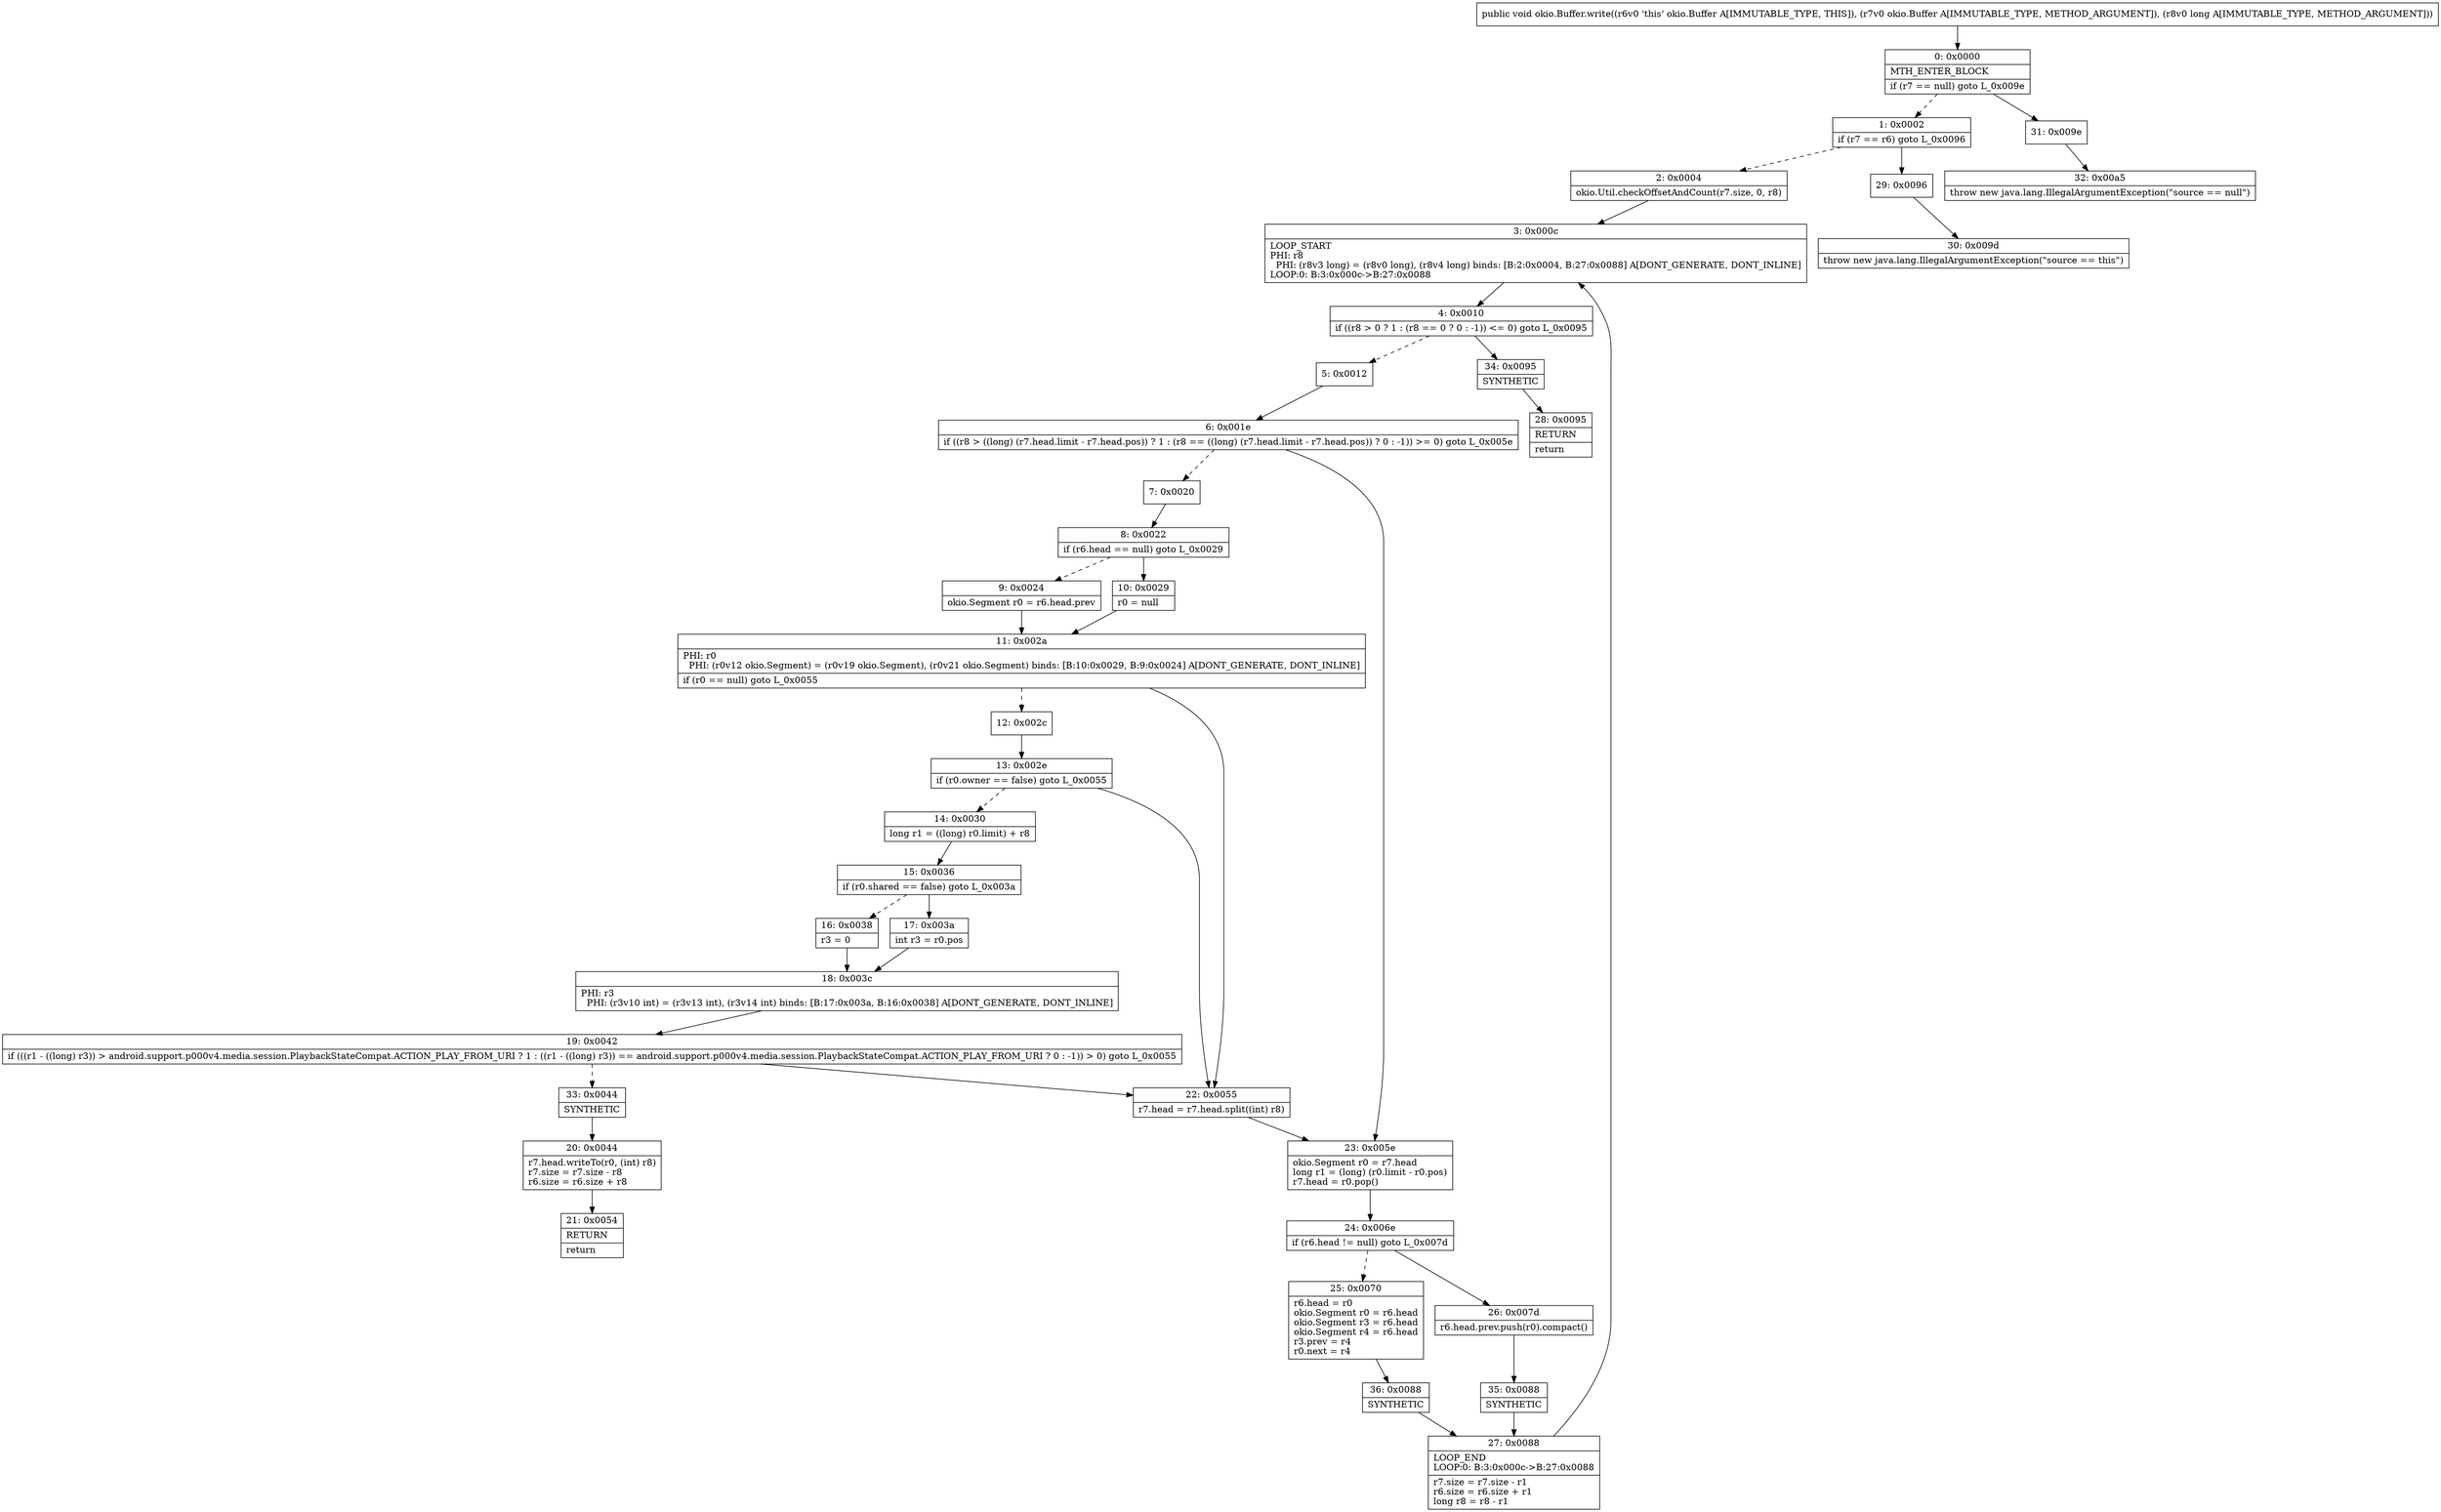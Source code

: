 digraph "CFG forokio.Buffer.write(Lokio\/Buffer;J)V" {
Node_0 [shape=record,label="{0\:\ 0x0000|MTH_ENTER_BLOCK\l|if (r7 == null) goto L_0x009e\l}"];
Node_1 [shape=record,label="{1\:\ 0x0002|if (r7 == r6) goto L_0x0096\l}"];
Node_2 [shape=record,label="{2\:\ 0x0004|okio.Util.checkOffsetAndCount(r7.size, 0, r8)\l}"];
Node_3 [shape=record,label="{3\:\ 0x000c|LOOP_START\lPHI: r8 \l  PHI: (r8v3 long) = (r8v0 long), (r8v4 long) binds: [B:2:0x0004, B:27:0x0088] A[DONT_GENERATE, DONT_INLINE]\lLOOP:0: B:3:0x000c\-\>B:27:0x0088\l}"];
Node_4 [shape=record,label="{4\:\ 0x0010|if ((r8 \> 0 ? 1 : (r8 == 0 ? 0 : \-1)) \<= 0) goto L_0x0095\l}"];
Node_5 [shape=record,label="{5\:\ 0x0012}"];
Node_6 [shape=record,label="{6\:\ 0x001e|if ((r8 \> ((long) (r7.head.limit \- r7.head.pos)) ? 1 : (r8 == ((long) (r7.head.limit \- r7.head.pos)) ? 0 : \-1)) \>= 0) goto L_0x005e\l}"];
Node_7 [shape=record,label="{7\:\ 0x0020}"];
Node_8 [shape=record,label="{8\:\ 0x0022|if (r6.head == null) goto L_0x0029\l}"];
Node_9 [shape=record,label="{9\:\ 0x0024|okio.Segment r0 = r6.head.prev\l}"];
Node_10 [shape=record,label="{10\:\ 0x0029|r0 = null\l}"];
Node_11 [shape=record,label="{11\:\ 0x002a|PHI: r0 \l  PHI: (r0v12 okio.Segment) = (r0v19 okio.Segment), (r0v21 okio.Segment) binds: [B:10:0x0029, B:9:0x0024] A[DONT_GENERATE, DONT_INLINE]\l|if (r0 == null) goto L_0x0055\l}"];
Node_12 [shape=record,label="{12\:\ 0x002c}"];
Node_13 [shape=record,label="{13\:\ 0x002e|if (r0.owner == false) goto L_0x0055\l}"];
Node_14 [shape=record,label="{14\:\ 0x0030|long r1 = ((long) r0.limit) + r8\l}"];
Node_15 [shape=record,label="{15\:\ 0x0036|if (r0.shared == false) goto L_0x003a\l}"];
Node_16 [shape=record,label="{16\:\ 0x0038|r3 = 0\l}"];
Node_17 [shape=record,label="{17\:\ 0x003a|int r3 = r0.pos\l}"];
Node_18 [shape=record,label="{18\:\ 0x003c|PHI: r3 \l  PHI: (r3v10 int) = (r3v13 int), (r3v14 int) binds: [B:17:0x003a, B:16:0x0038] A[DONT_GENERATE, DONT_INLINE]\l}"];
Node_19 [shape=record,label="{19\:\ 0x0042|if (((r1 \- ((long) r3)) \> android.support.p000v4.media.session.PlaybackStateCompat.ACTION_PLAY_FROM_URI ? 1 : ((r1 \- ((long) r3)) == android.support.p000v4.media.session.PlaybackStateCompat.ACTION_PLAY_FROM_URI ? 0 : \-1)) \> 0) goto L_0x0055\l}"];
Node_20 [shape=record,label="{20\:\ 0x0044|r7.head.writeTo(r0, (int) r8)\lr7.size = r7.size \- r8\lr6.size = r6.size + r8\l}"];
Node_21 [shape=record,label="{21\:\ 0x0054|RETURN\l|return\l}"];
Node_22 [shape=record,label="{22\:\ 0x0055|r7.head = r7.head.split((int) r8)\l}"];
Node_23 [shape=record,label="{23\:\ 0x005e|okio.Segment r0 = r7.head\llong r1 = (long) (r0.limit \- r0.pos)\lr7.head = r0.pop()\l}"];
Node_24 [shape=record,label="{24\:\ 0x006e|if (r6.head != null) goto L_0x007d\l}"];
Node_25 [shape=record,label="{25\:\ 0x0070|r6.head = r0\lokio.Segment r0 = r6.head\lokio.Segment r3 = r6.head\lokio.Segment r4 = r6.head\lr3.prev = r4\lr0.next = r4\l}"];
Node_26 [shape=record,label="{26\:\ 0x007d|r6.head.prev.push(r0).compact()\l}"];
Node_27 [shape=record,label="{27\:\ 0x0088|LOOP_END\lLOOP:0: B:3:0x000c\-\>B:27:0x0088\l|r7.size = r7.size \- r1\lr6.size = r6.size + r1\llong r8 = r8 \- r1\l}"];
Node_28 [shape=record,label="{28\:\ 0x0095|RETURN\l|return\l}"];
Node_29 [shape=record,label="{29\:\ 0x0096}"];
Node_30 [shape=record,label="{30\:\ 0x009d|throw new java.lang.IllegalArgumentException(\"source == this\")\l}"];
Node_31 [shape=record,label="{31\:\ 0x009e}"];
Node_32 [shape=record,label="{32\:\ 0x00a5|throw new java.lang.IllegalArgumentException(\"source == null\")\l}"];
Node_33 [shape=record,label="{33\:\ 0x0044|SYNTHETIC\l}"];
Node_34 [shape=record,label="{34\:\ 0x0095|SYNTHETIC\l}"];
Node_35 [shape=record,label="{35\:\ 0x0088|SYNTHETIC\l}"];
Node_36 [shape=record,label="{36\:\ 0x0088|SYNTHETIC\l}"];
MethodNode[shape=record,label="{public void okio.Buffer.write((r6v0 'this' okio.Buffer A[IMMUTABLE_TYPE, THIS]), (r7v0 okio.Buffer A[IMMUTABLE_TYPE, METHOD_ARGUMENT]), (r8v0 long A[IMMUTABLE_TYPE, METHOD_ARGUMENT])) }"];
MethodNode -> Node_0;
Node_0 -> Node_1[style=dashed];
Node_0 -> Node_31;
Node_1 -> Node_2[style=dashed];
Node_1 -> Node_29;
Node_2 -> Node_3;
Node_3 -> Node_4;
Node_4 -> Node_5[style=dashed];
Node_4 -> Node_34;
Node_5 -> Node_6;
Node_6 -> Node_7[style=dashed];
Node_6 -> Node_23;
Node_7 -> Node_8;
Node_8 -> Node_9[style=dashed];
Node_8 -> Node_10;
Node_9 -> Node_11;
Node_10 -> Node_11;
Node_11 -> Node_12[style=dashed];
Node_11 -> Node_22;
Node_12 -> Node_13;
Node_13 -> Node_14[style=dashed];
Node_13 -> Node_22;
Node_14 -> Node_15;
Node_15 -> Node_16[style=dashed];
Node_15 -> Node_17;
Node_16 -> Node_18;
Node_17 -> Node_18;
Node_18 -> Node_19;
Node_19 -> Node_22;
Node_19 -> Node_33[style=dashed];
Node_20 -> Node_21;
Node_22 -> Node_23;
Node_23 -> Node_24;
Node_24 -> Node_25[style=dashed];
Node_24 -> Node_26;
Node_25 -> Node_36;
Node_26 -> Node_35;
Node_27 -> Node_3;
Node_29 -> Node_30;
Node_31 -> Node_32;
Node_33 -> Node_20;
Node_34 -> Node_28;
Node_35 -> Node_27;
Node_36 -> Node_27;
}

